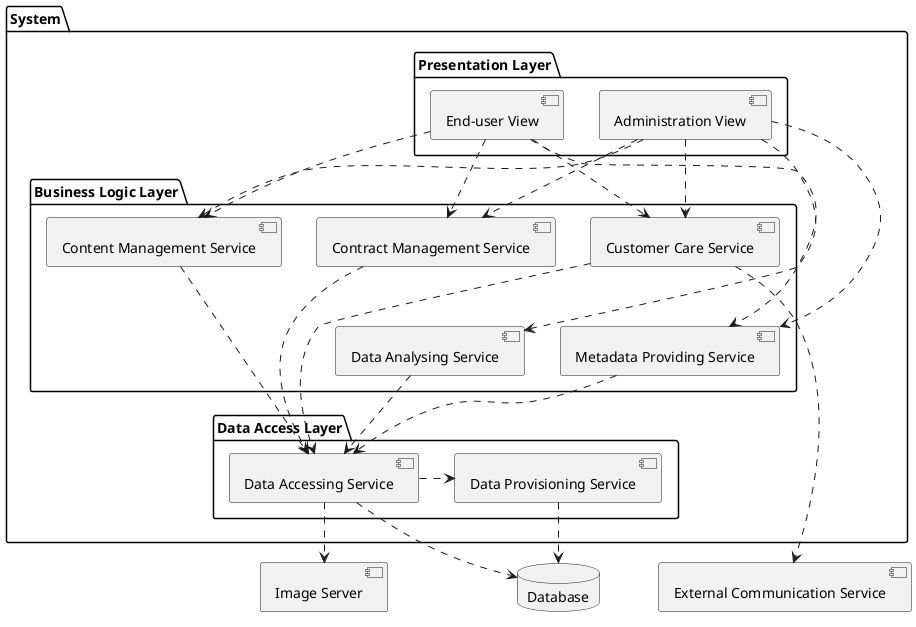 @startuml

''''''''''''''''''''''''
' Packages and modules '
''''''''''''''''''''''''
package System {
  package "Presentation Layer" {
    [End-user View] as EUV
    [Administration View] as ADMV
  }
  
  package "Business Logic Layer" {
    [Data Analysing Service] as DAS2
    [Customer Care Service] as CCS
    [Contract Management Service] as CMS1
    [Content Management Service] as CMS2
    [Metadata Providing Service] as MDPS
  }
  
  package "Data Access Layer" {
    [Data Accessing Service] as DAS
    [Data Provisioning Service] as DPS
  }
}

database Database as DB
[Image Server] as IS
[External Communication Service] as ECS

''''''''''''''''
' Layout fixes '
''''''''''''''''

'CCS -[hidden]right- CMS1
'CMS1 -[hidden]right- CMS2
'CMS2 -[hidden]right- MDPS
CMS1 -[hidden]down- DAS2
CMS1 -[hidden]down- MDPS

'DB -[hidden]right- IS
DB -[hidden]right- ECS
'MDPS -[hidden]right- DAS2

'''''''''''''''''''''''''''''''
' Connections between modules '
'''''''''''''''''''''''''''''''

' End-User View '
EUV ..> CCS
EUV ..> CMS1
EUV ..> CMS2
EUV ..> MDPS
' Management View
ADMV ..> CCS
ADMV ..> CMS1
ADMV ..> CMS2
ADMV ..> DAS2
ADMV ..> MDPS

' Contract Management Service
CMS1 ..> DAS
' Content Management Service
CMS2 ..> DAS
' Data Analysing Service
DAS2 ..> DAS
' Customer Care Service
CCS ..> DAS
CCS ..> ECS
' Metadata Providing Service
MDPS ..> DAS

' Data Accessing Service
DAS ..> DB
DAS ..> IS
DAS .right.> DPS
' Data Provisioning Service
DPS ..> DB

@enduml
